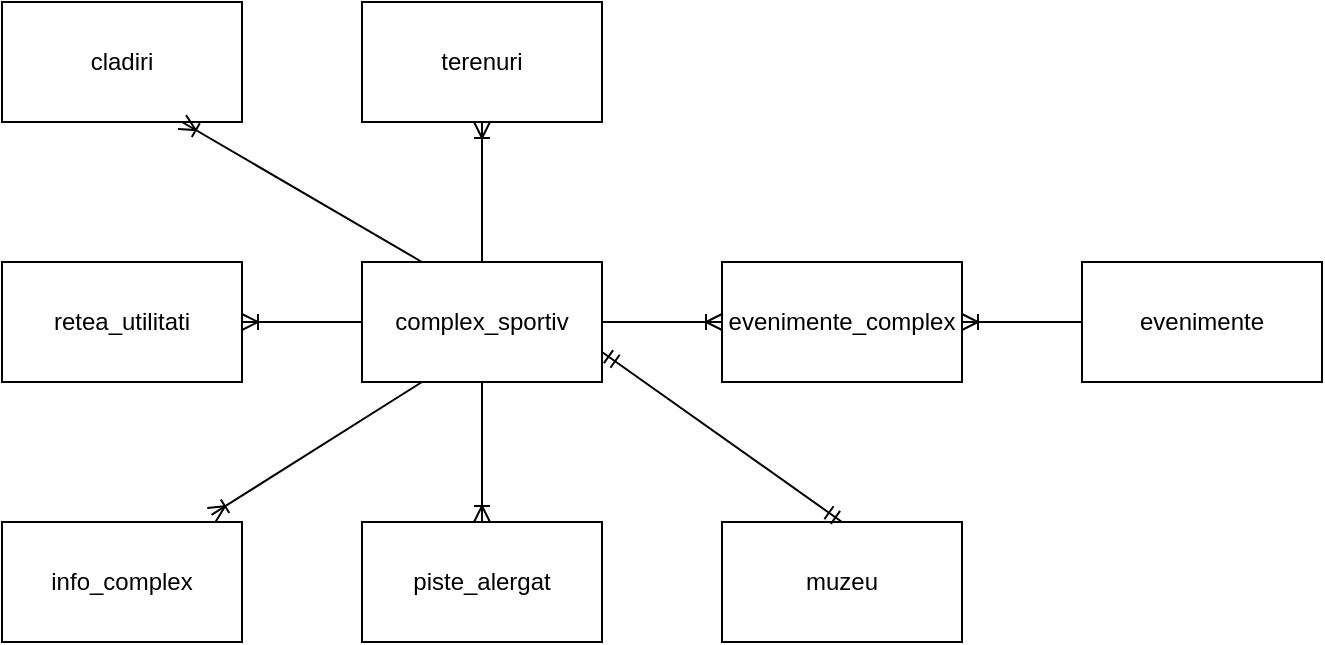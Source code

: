 <mxfile version="28.0.4">
  <diagram name="Page-1" id="UbaguJ68T33oQG5_fPbT">
    <mxGraphModel dx="1042" dy="527" grid="1" gridSize="10" guides="1" tooltips="1" connect="1" arrows="1" fold="1" page="1" pageScale="1" pageWidth="850" pageHeight="1100" math="0" shadow="0">
      <root>
        <mxCell id="0" />
        <mxCell id="1" parent="0" />
        <mxCell id="_PaDf4Mc4ODJaumsqszn-1" value="complex_sportiv" style="rounded=0;whiteSpace=wrap;html=1;" vertex="1" parent="1">
          <mxGeometry x="320" y="230" width="120" height="60" as="geometry" />
        </mxCell>
        <mxCell id="_PaDf4Mc4ODJaumsqszn-2" value="terenuri" style="rounded=0;whiteSpace=wrap;html=1;" vertex="1" parent="1">
          <mxGeometry x="320" y="100" width="120" height="60" as="geometry" />
        </mxCell>
        <mxCell id="_PaDf4Mc4ODJaumsqszn-3" value="cladiri" style="rounded=0;whiteSpace=wrap;html=1;" vertex="1" parent="1">
          <mxGeometry x="140" y="100" width="120" height="60" as="geometry" />
        </mxCell>
        <mxCell id="_PaDf4Mc4ODJaumsqszn-4" value="piste_alergat" style="rounded=0;whiteSpace=wrap;html=1;" vertex="1" parent="1">
          <mxGeometry x="320" y="360" width="120" height="60" as="geometry" />
        </mxCell>
        <mxCell id="_PaDf4Mc4ODJaumsqszn-5" value="retea_utilitati" style="rounded=0;whiteSpace=wrap;html=1;" vertex="1" parent="1">
          <mxGeometry x="140" y="230" width="120" height="60" as="geometry" />
        </mxCell>
        <mxCell id="_PaDf4Mc4ODJaumsqszn-6" value="evenimente_complex" style="rounded=0;whiteSpace=wrap;html=1;" vertex="1" parent="1">
          <mxGeometry x="500" y="230" width="120" height="60" as="geometry" />
        </mxCell>
        <mxCell id="_PaDf4Mc4ODJaumsqszn-7" value="evenimente" style="rounded=0;whiteSpace=wrap;html=1;" vertex="1" parent="1">
          <mxGeometry x="680" y="230" width="120" height="60" as="geometry" />
        </mxCell>
        <mxCell id="_PaDf4Mc4ODJaumsqszn-8" value="muzeu" style="rounded=0;whiteSpace=wrap;html=1;" vertex="1" parent="1">
          <mxGeometry x="500" y="360" width="120" height="60" as="geometry" />
        </mxCell>
        <mxCell id="_PaDf4Mc4ODJaumsqszn-9" value="info_complex" style="rounded=0;whiteSpace=wrap;html=1;" vertex="1" parent="1">
          <mxGeometry x="140" y="360" width="120" height="60" as="geometry" />
        </mxCell>
        <mxCell id="_PaDf4Mc4ODJaumsqszn-10" value="" style="fontSize=12;html=1;endArrow=ERoneToMany;rounded=0;exitX=0.5;exitY=0;exitDx=0;exitDy=0;entryX=0.5;entryY=1;entryDx=0;entryDy=0;" edge="1" parent="1" source="_PaDf4Mc4ODJaumsqszn-1" target="_PaDf4Mc4ODJaumsqszn-2">
          <mxGeometry width="100" height="100" relative="1" as="geometry">
            <mxPoint x="375" y="180" as="sourcePoint" />
            <mxPoint x="475" y="80" as="targetPoint" />
          </mxGeometry>
        </mxCell>
        <mxCell id="_PaDf4Mc4ODJaumsqszn-11" value="" style="edgeStyle=entityRelationEdgeStyle;fontSize=12;html=1;endArrow=ERoneToMany;rounded=0;exitX=0;exitY=0.5;exitDx=0;exitDy=0;entryX=1;entryY=0.5;entryDx=0;entryDy=0;" edge="1" parent="1" source="_PaDf4Mc4ODJaumsqszn-1" target="_PaDf4Mc4ODJaumsqszn-5">
          <mxGeometry width="100" height="100" relative="1" as="geometry">
            <mxPoint x="290" y="230" as="sourcePoint" />
            <mxPoint x="390" y="130" as="targetPoint" />
          </mxGeometry>
        </mxCell>
        <mxCell id="_PaDf4Mc4ODJaumsqszn-12" value="" style="fontSize=12;html=1;endArrow=ERmandOne;startArrow=ERmandOne;rounded=0;exitX=1;exitY=0.75;exitDx=0;exitDy=0;entryX=0.5;entryY=0;entryDx=0;entryDy=0;" edge="1" parent="1" source="_PaDf4Mc4ODJaumsqszn-1" target="_PaDf4Mc4ODJaumsqszn-8">
          <mxGeometry width="100" height="100" relative="1" as="geometry">
            <mxPoint x="500" y="340" as="sourcePoint" />
            <mxPoint x="600" y="240" as="targetPoint" />
          </mxGeometry>
        </mxCell>
        <mxCell id="_PaDf4Mc4ODJaumsqszn-13" value="" style="fontSize=12;html=1;endArrow=ERoneToMany;rounded=0;exitX=0.25;exitY=0;exitDx=0;exitDy=0;entryX=0.75;entryY=1;entryDx=0;entryDy=0;" edge="1" parent="1" source="_PaDf4Mc4ODJaumsqszn-1" target="_PaDf4Mc4ODJaumsqszn-3">
          <mxGeometry width="100" height="100" relative="1" as="geometry">
            <mxPoint x="290" y="180" as="sourcePoint" />
            <mxPoint x="390" y="80" as="targetPoint" />
          </mxGeometry>
        </mxCell>
        <mxCell id="_PaDf4Mc4ODJaumsqszn-14" value="" style="fontSize=12;html=1;endArrow=ERoneToMany;rounded=0;exitX=0.25;exitY=1;exitDx=0;exitDy=0;entryX=0.873;entryY=-0.06;entryDx=0;entryDy=0;entryPerimeter=0;" edge="1" parent="1" source="_PaDf4Mc4ODJaumsqszn-1" target="_PaDf4Mc4ODJaumsqszn-9">
          <mxGeometry width="100" height="100" relative="1" as="geometry">
            <mxPoint x="330" y="330" as="sourcePoint" />
            <mxPoint x="430" y="230" as="targetPoint" />
          </mxGeometry>
        </mxCell>
        <mxCell id="_PaDf4Mc4ODJaumsqszn-15" value="" style="fontSize=12;html=1;endArrow=ERoneToMany;rounded=0;exitX=0.5;exitY=1;exitDx=0;exitDy=0;entryX=0.5;entryY=0;entryDx=0;entryDy=0;" edge="1" parent="1" source="_PaDf4Mc4ODJaumsqszn-1" target="_PaDf4Mc4ODJaumsqszn-4">
          <mxGeometry width="100" height="100" relative="1" as="geometry">
            <mxPoint x="420" y="320" as="sourcePoint" />
            <mxPoint x="520" y="220" as="targetPoint" />
          </mxGeometry>
        </mxCell>
        <mxCell id="_PaDf4Mc4ODJaumsqszn-16" value="" style="edgeStyle=entityRelationEdgeStyle;fontSize=12;html=1;endArrow=ERoneToMany;rounded=0;exitX=1;exitY=0.5;exitDx=0;exitDy=0;entryX=0;entryY=0.5;entryDx=0;entryDy=0;" edge="1" parent="1" source="_PaDf4Mc4ODJaumsqszn-1" target="_PaDf4Mc4ODJaumsqszn-6">
          <mxGeometry width="100" height="100" relative="1" as="geometry">
            <mxPoint x="510" y="240" as="sourcePoint" />
            <mxPoint x="610" y="140" as="targetPoint" />
          </mxGeometry>
        </mxCell>
        <mxCell id="_PaDf4Mc4ODJaumsqszn-17" value="" style="edgeStyle=entityRelationEdgeStyle;fontSize=12;html=1;endArrow=ERoneToMany;rounded=0;exitX=0;exitY=0.5;exitDx=0;exitDy=0;entryX=1;entryY=0.5;entryDx=0;entryDy=0;" edge="1" parent="1" source="_PaDf4Mc4ODJaumsqszn-7" target="_PaDf4Mc4ODJaumsqszn-6">
          <mxGeometry width="100" height="100" relative="1" as="geometry">
            <mxPoint x="680" y="230" as="sourcePoint" />
            <mxPoint x="780" y="130" as="targetPoint" />
          </mxGeometry>
        </mxCell>
      </root>
    </mxGraphModel>
  </diagram>
</mxfile>
